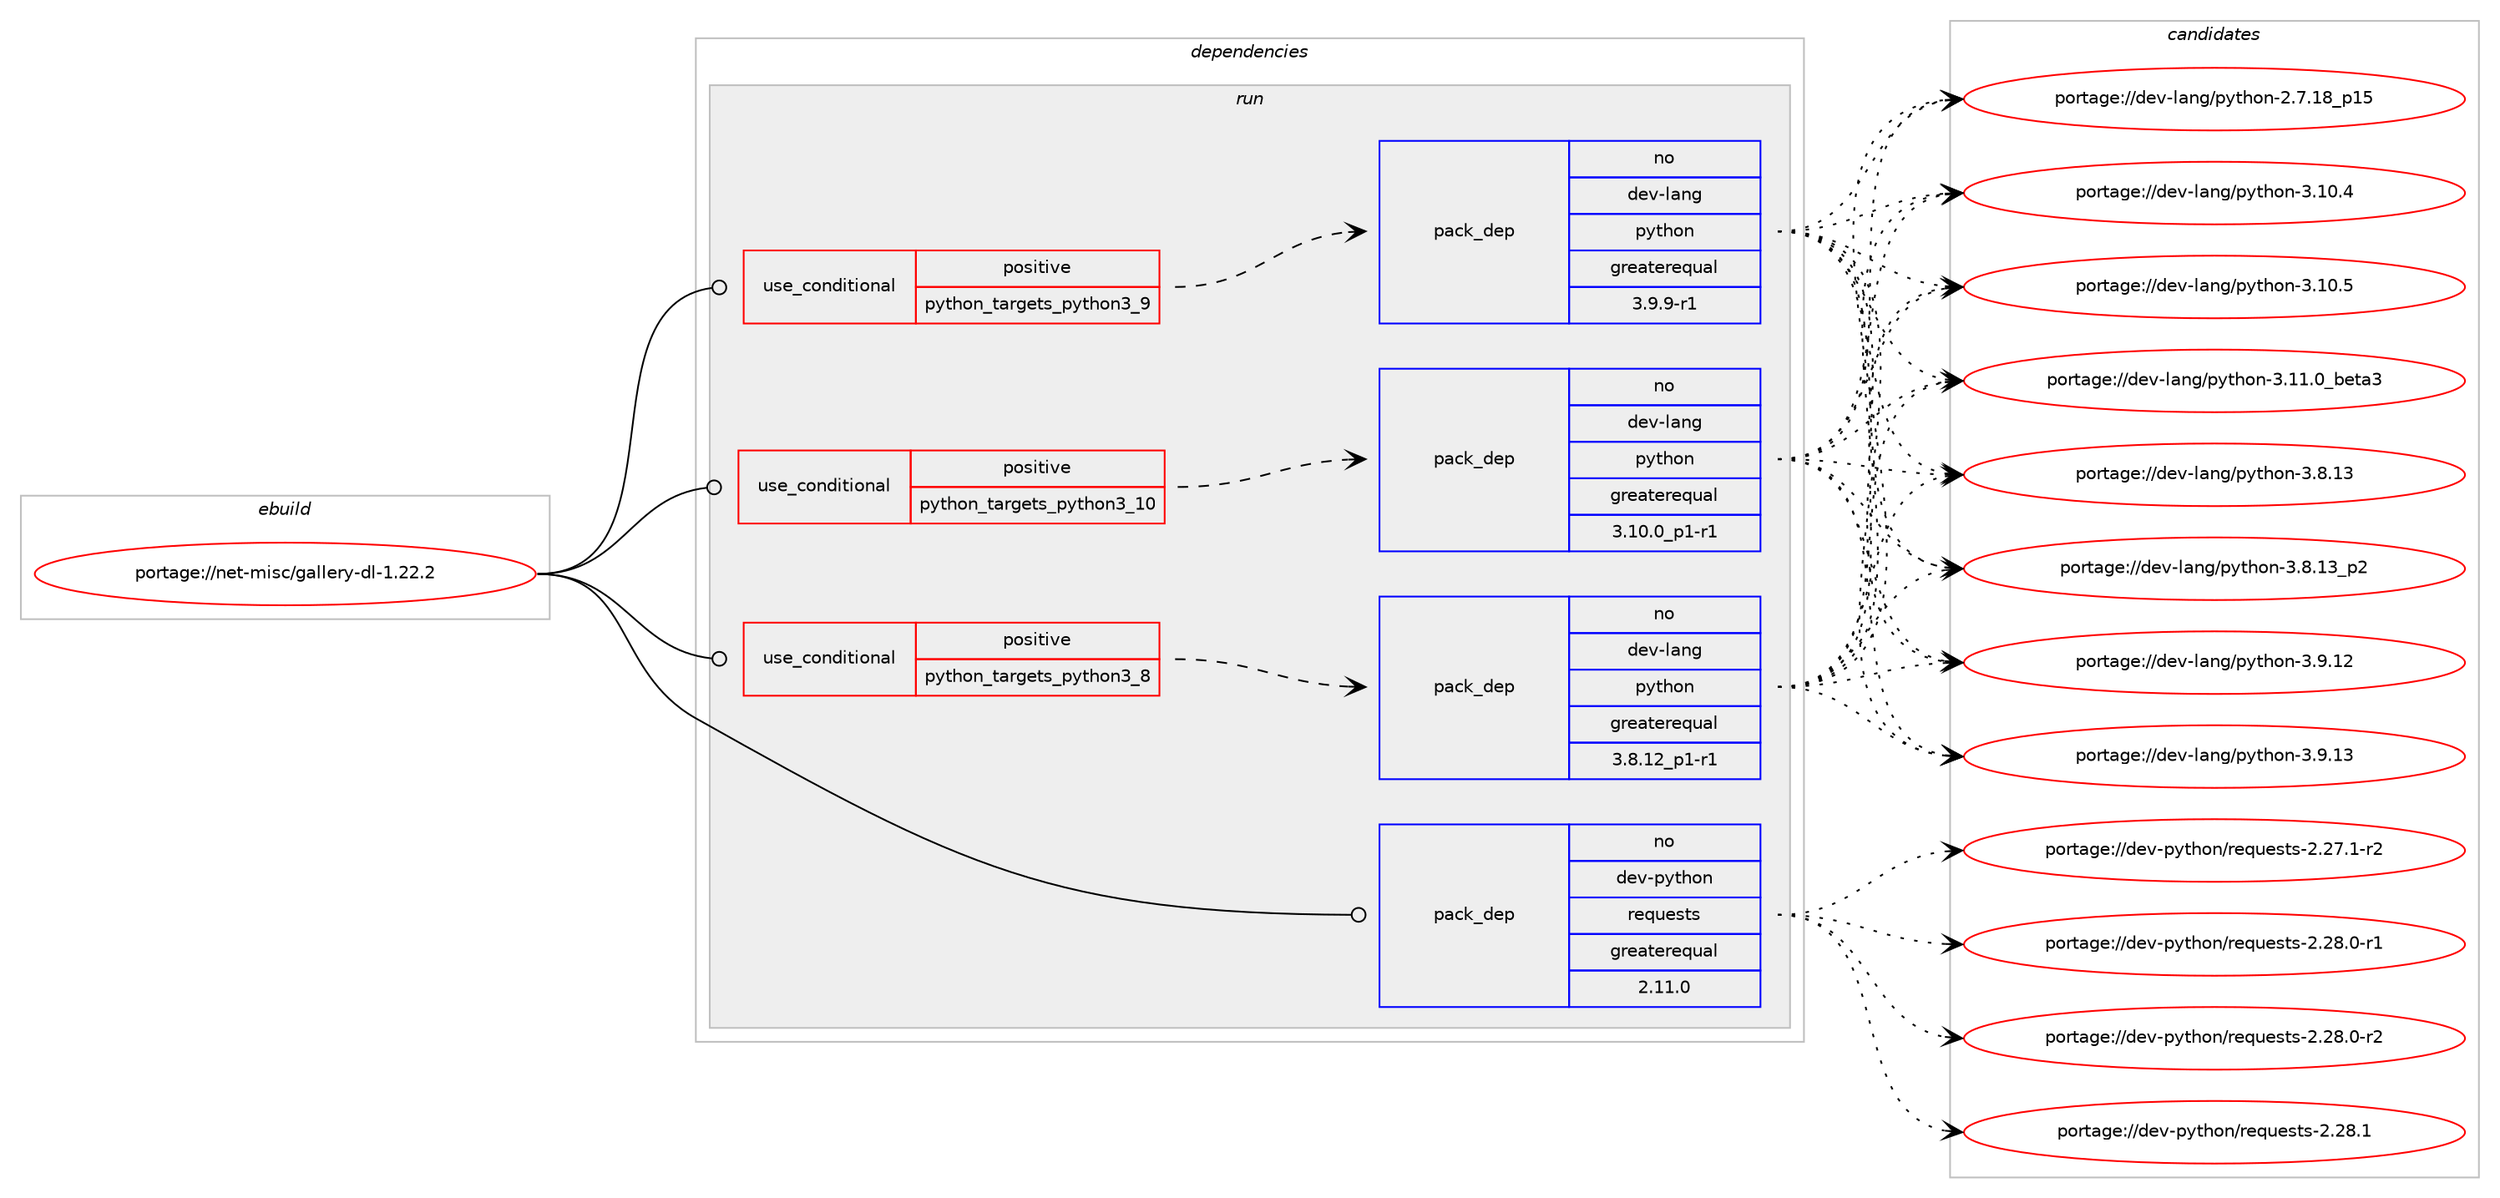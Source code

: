 digraph prolog {

# *************
# Graph options
# *************

newrank=true;
concentrate=true;
compound=true;
graph [rankdir=LR,fontname=Helvetica,fontsize=10,ranksep=1.5];#, ranksep=2.5, nodesep=0.2];
edge  [arrowhead=vee];
node  [fontname=Helvetica,fontsize=10];

# **********
# The ebuild
# **********

subgraph cluster_leftcol {
color=gray;
rank=same;
label=<<i>ebuild</i>>;
id [label="portage://net-misc/gallery-dl-1.22.2", color=red, width=4, href="../net-misc/gallery-dl-1.22.2.svg"];
}

# ****************
# The dependencies
# ****************

subgraph cluster_midcol {
color=gray;
label=<<i>dependencies</i>>;
subgraph cluster_compile {
fillcolor="#eeeeee";
style=filled;
label=<<i>compile</i>>;
}
subgraph cluster_compileandrun {
fillcolor="#eeeeee";
style=filled;
label=<<i>compile and run</i>>;
}
subgraph cluster_run {
fillcolor="#eeeeee";
style=filled;
label=<<i>run</i>>;
subgraph cond164 {
dependency244 [label=<<TABLE BORDER="0" CELLBORDER="1" CELLSPACING="0" CELLPADDING="4"><TR><TD ROWSPAN="3" CELLPADDING="10">use_conditional</TD></TR><TR><TD>positive</TD></TR><TR><TD>python_targets_python3_10</TD></TR></TABLE>>, shape=none, color=red];
subgraph pack79 {
dependency245 [label=<<TABLE BORDER="0" CELLBORDER="1" CELLSPACING="0" CELLPADDING="4" WIDTH="220"><TR><TD ROWSPAN="6" CELLPADDING="30">pack_dep</TD></TR><TR><TD WIDTH="110">no</TD></TR><TR><TD>dev-lang</TD></TR><TR><TD>python</TD></TR><TR><TD>greaterequal</TD></TR><TR><TD>3.10.0_p1-r1</TD></TR></TABLE>>, shape=none, color=blue];
}
dependency244:e -> dependency245:w [weight=20,style="dashed",arrowhead="vee"];
}
id:e -> dependency244:w [weight=20,style="solid",arrowhead="odot"];
subgraph cond165 {
dependency246 [label=<<TABLE BORDER="0" CELLBORDER="1" CELLSPACING="0" CELLPADDING="4"><TR><TD ROWSPAN="3" CELLPADDING="10">use_conditional</TD></TR><TR><TD>positive</TD></TR><TR><TD>python_targets_python3_8</TD></TR></TABLE>>, shape=none, color=red];
subgraph pack80 {
dependency247 [label=<<TABLE BORDER="0" CELLBORDER="1" CELLSPACING="0" CELLPADDING="4" WIDTH="220"><TR><TD ROWSPAN="6" CELLPADDING="30">pack_dep</TD></TR><TR><TD WIDTH="110">no</TD></TR><TR><TD>dev-lang</TD></TR><TR><TD>python</TD></TR><TR><TD>greaterequal</TD></TR><TR><TD>3.8.12_p1-r1</TD></TR></TABLE>>, shape=none, color=blue];
}
dependency246:e -> dependency247:w [weight=20,style="dashed",arrowhead="vee"];
}
id:e -> dependency246:w [weight=20,style="solid",arrowhead="odot"];
subgraph cond166 {
dependency248 [label=<<TABLE BORDER="0" CELLBORDER="1" CELLSPACING="0" CELLPADDING="4"><TR><TD ROWSPAN="3" CELLPADDING="10">use_conditional</TD></TR><TR><TD>positive</TD></TR><TR><TD>python_targets_python3_9</TD></TR></TABLE>>, shape=none, color=red];
subgraph pack81 {
dependency249 [label=<<TABLE BORDER="0" CELLBORDER="1" CELLSPACING="0" CELLPADDING="4" WIDTH="220"><TR><TD ROWSPAN="6" CELLPADDING="30">pack_dep</TD></TR><TR><TD WIDTH="110">no</TD></TR><TR><TD>dev-lang</TD></TR><TR><TD>python</TD></TR><TR><TD>greaterequal</TD></TR><TR><TD>3.9.9-r1</TD></TR></TABLE>>, shape=none, color=blue];
}
dependency248:e -> dependency249:w [weight=20,style="dashed",arrowhead="vee"];
}
id:e -> dependency248:w [weight=20,style="solid",arrowhead="odot"];
subgraph pack82 {
dependency250 [label=<<TABLE BORDER="0" CELLBORDER="1" CELLSPACING="0" CELLPADDING="4" WIDTH="220"><TR><TD ROWSPAN="6" CELLPADDING="30">pack_dep</TD></TR><TR><TD WIDTH="110">no</TD></TR><TR><TD>dev-python</TD></TR><TR><TD>requests</TD></TR><TR><TD>greaterequal</TD></TR><TR><TD>2.11.0</TD></TR></TABLE>>, shape=none, color=blue];
}
id:e -> dependency250:w [weight=20,style="solid",arrowhead="odot"];
}
}

# **************
# The candidates
# **************

subgraph cluster_choices {
rank=same;
color=gray;
label=<<i>candidates</i>>;

subgraph choice79 {
color=black;
nodesep=1;
choice10010111845108971101034711212111610411111045504655464956951124953 [label="portage://dev-lang/python-2.7.18_p15", color=red, width=4,href="../dev-lang/python-2.7.18_p15.svg"];
choice10010111845108971101034711212111610411111045514649484652 [label="portage://dev-lang/python-3.10.4", color=red, width=4,href="../dev-lang/python-3.10.4.svg"];
choice10010111845108971101034711212111610411111045514649484653 [label="portage://dev-lang/python-3.10.5", color=red, width=4,href="../dev-lang/python-3.10.5.svg"];
choice1001011184510897110103471121211161041111104551464949464895981011169751 [label="portage://dev-lang/python-3.11.0_beta3", color=red, width=4,href="../dev-lang/python-3.11.0_beta3.svg"];
choice10010111845108971101034711212111610411111045514656464951 [label="portage://dev-lang/python-3.8.13", color=red, width=4,href="../dev-lang/python-3.8.13.svg"];
choice100101118451089711010347112121116104111110455146564649519511250 [label="portage://dev-lang/python-3.8.13_p2", color=red, width=4,href="../dev-lang/python-3.8.13_p2.svg"];
choice10010111845108971101034711212111610411111045514657464950 [label="portage://dev-lang/python-3.9.12", color=red, width=4,href="../dev-lang/python-3.9.12.svg"];
choice10010111845108971101034711212111610411111045514657464951 [label="portage://dev-lang/python-3.9.13", color=red, width=4,href="../dev-lang/python-3.9.13.svg"];
dependency245:e -> choice10010111845108971101034711212111610411111045504655464956951124953:w [style=dotted,weight="100"];
dependency245:e -> choice10010111845108971101034711212111610411111045514649484652:w [style=dotted,weight="100"];
dependency245:e -> choice10010111845108971101034711212111610411111045514649484653:w [style=dotted,weight="100"];
dependency245:e -> choice1001011184510897110103471121211161041111104551464949464895981011169751:w [style=dotted,weight="100"];
dependency245:e -> choice10010111845108971101034711212111610411111045514656464951:w [style=dotted,weight="100"];
dependency245:e -> choice100101118451089711010347112121116104111110455146564649519511250:w [style=dotted,weight="100"];
dependency245:e -> choice10010111845108971101034711212111610411111045514657464950:w [style=dotted,weight="100"];
dependency245:e -> choice10010111845108971101034711212111610411111045514657464951:w [style=dotted,weight="100"];
}
subgraph choice80 {
color=black;
nodesep=1;
choice10010111845108971101034711212111610411111045504655464956951124953 [label="portage://dev-lang/python-2.7.18_p15", color=red, width=4,href="../dev-lang/python-2.7.18_p15.svg"];
choice10010111845108971101034711212111610411111045514649484652 [label="portage://dev-lang/python-3.10.4", color=red, width=4,href="../dev-lang/python-3.10.4.svg"];
choice10010111845108971101034711212111610411111045514649484653 [label="portage://dev-lang/python-3.10.5", color=red, width=4,href="../dev-lang/python-3.10.5.svg"];
choice1001011184510897110103471121211161041111104551464949464895981011169751 [label="portage://dev-lang/python-3.11.0_beta3", color=red, width=4,href="../dev-lang/python-3.11.0_beta3.svg"];
choice10010111845108971101034711212111610411111045514656464951 [label="portage://dev-lang/python-3.8.13", color=red, width=4,href="../dev-lang/python-3.8.13.svg"];
choice100101118451089711010347112121116104111110455146564649519511250 [label="portage://dev-lang/python-3.8.13_p2", color=red, width=4,href="../dev-lang/python-3.8.13_p2.svg"];
choice10010111845108971101034711212111610411111045514657464950 [label="portage://dev-lang/python-3.9.12", color=red, width=4,href="../dev-lang/python-3.9.12.svg"];
choice10010111845108971101034711212111610411111045514657464951 [label="portage://dev-lang/python-3.9.13", color=red, width=4,href="../dev-lang/python-3.9.13.svg"];
dependency247:e -> choice10010111845108971101034711212111610411111045504655464956951124953:w [style=dotted,weight="100"];
dependency247:e -> choice10010111845108971101034711212111610411111045514649484652:w [style=dotted,weight="100"];
dependency247:e -> choice10010111845108971101034711212111610411111045514649484653:w [style=dotted,weight="100"];
dependency247:e -> choice1001011184510897110103471121211161041111104551464949464895981011169751:w [style=dotted,weight="100"];
dependency247:e -> choice10010111845108971101034711212111610411111045514656464951:w [style=dotted,weight="100"];
dependency247:e -> choice100101118451089711010347112121116104111110455146564649519511250:w [style=dotted,weight="100"];
dependency247:e -> choice10010111845108971101034711212111610411111045514657464950:w [style=dotted,weight="100"];
dependency247:e -> choice10010111845108971101034711212111610411111045514657464951:w [style=dotted,weight="100"];
}
subgraph choice81 {
color=black;
nodesep=1;
choice10010111845108971101034711212111610411111045504655464956951124953 [label="portage://dev-lang/python-2.7.18_p15", color=red, width=4,href="../dev-lang/python-2.7.18_p15.svg"];
choice10010111845108971101034711212111610411111045514649484652 [label="portage://dev-lang/python-3.10.4", color=red, width=4,href="../dev-lang/python-3.10.4.svg"];
choice10010111845108971101034711212111610411111045514649484653 [label="portage://dev-lang/python-3.10.5", color=red, width=4,href="../dev-lang/python-3.10.5.svg"];
choice1001011184510897110103471121211161041111104551464949464895981011169751 [label="portage://dev-lang/python-3.11.0_beta3", color=red, width=4,href="../dev-lang/python-3.11.0_beta3.svg"];
choice10010111845108971101034711212111610411111045514656464951 [label="portage://dev-lang/python-3.8.13", color=red, width=4,href="../dev-lang/python-3.8.13.svg"];
choice100101118451089711010347112121116104111110455146564649519511250 [label="portage://dev-lang/python-3.8.13_p2", color=red, width=4,href="../dev-lang/python-3.8.13_p2.svg"];
choice10010111845108971101034711212111610411111045514657464950 [label="portage://dev-lang/python-3.9.12", color=red, width=4,href="../dev-lang/python-3.9.12.svg"];
choice10010111845108971101034711212111610411111045514657464951 [label="portage://dev-lang/python-3.9.13", color=red, width=4,href="../dev-lang/python-3.9.13.svg"];
dependency249:e -> choice10010111845108971101034711212111610411111045504655464956951124953:w [style=dotted,weight="100"];
dependency249:e -> choice10010111845108971101034711212111610411111045514649484652:w [style=dotted,weight="100"];
dependency249:e -> choice10010111845108971101034711212111610411111045514649484653:w [style=dotted,weight="100"];
dependency249:e -> choice1001011184510897110103471121211161041111104551464949464895981011169751:w [style=dotted,weight="100"];
dependency249:e -> choice10010111845108971101034711212111610411111045514656464951:w [style=dotted,weight="100"];
dependency249:e -> choice100101118451089711010347112121116104111110455146564649519511250:w [style=dotted,weight="100"];
dependency249:e -> choice10010111845108971101034711212111610411111045514657464950:w [style=dotted,weight="100"];
dependency249:e -> choice10010111845108971101034711212111610411111045514657464951:w [style=dotted,weight="100"];
}
subgraph choice82 {
color=black;
nodesep=1;
choice1001011184511212111610411111047114101113117101115116115455046505546494511450 [label="portage://dev-python/requests-2.27.1-r2", color=red, width=4,href="../dev-python/requests-2.27.1-r2.svg"];
choice1001011184511212111610411111047114101113117101115116115455046505646484511449 [label="portage://dev-python/requests-2.28.0-r1", color=red, width=4,href="../dev-python/requests-2.28.0-r1.svg"];
choice1001011184511212111610411111047114101113117101115116115455046505646484511450 [label="portage://dev-python/requests-2.28.0-r2", color=red, width=4,href="../dev-python/requests-2.28.0-r2.svg"];
choice100101118451121211161041111104711410111311710111511611545504650564649 [label="portage://dev-python/requests-2.28.1", color=red, width=4,href="../dev-python/requests-2.28.1.svg"];
dependency250:e -> choice1001011184511212111610411111047114101113117101115116115455046505546494511450:w [style=dotted,weight="100"];
dependency250:e -> choice1001011184511212111610411111047114101113117101115116115455046505646484511449:w [style=dotted,weight="100"];
dependency250:e -> choice1001011184511212111610411111047114101113117101115116115455046505646484511450:w [style=dotted,weight="100"];
dependency250:e -> choice100101118451121211161041111104711410111311710111511611545504650564649:w [style=dotted,weight="100"];
}
}

}
